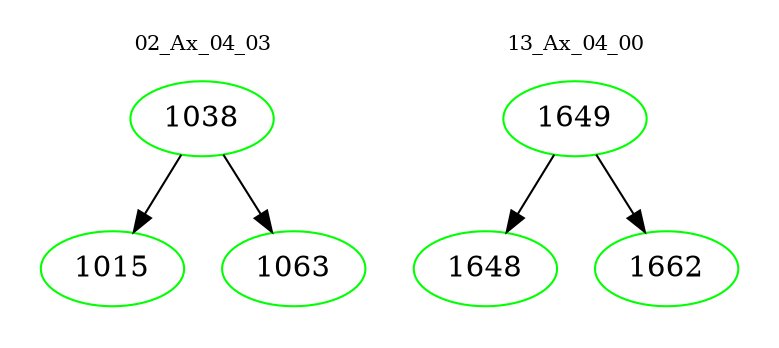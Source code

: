 digraph{
subgraph cluster_0 {
color = white
label = "02_Ax_04_03";
fontsize=10;
T0_1038 [label="1038", color="green"]
T0_1038 -> T0_1015 [color="black"]
T0_1015 [label="1015", color="green"]
T0_1038 -> T0_1063 [color="black"]
T0_1063 [label="1063", color="green"]
}
subgraph cluster_1 {
color = white
label = "13_Ax_04_00";
fontsize=10;
T1_1649 [label="1649", color="green"]
T1_1649 -> T1_1648 [color="black"]
T1_1648 [label="1648", color="green"]
T1_1649 -> T1_1662 [color="black"]
T1_1662 [label="1662", color="green"]
}
}
